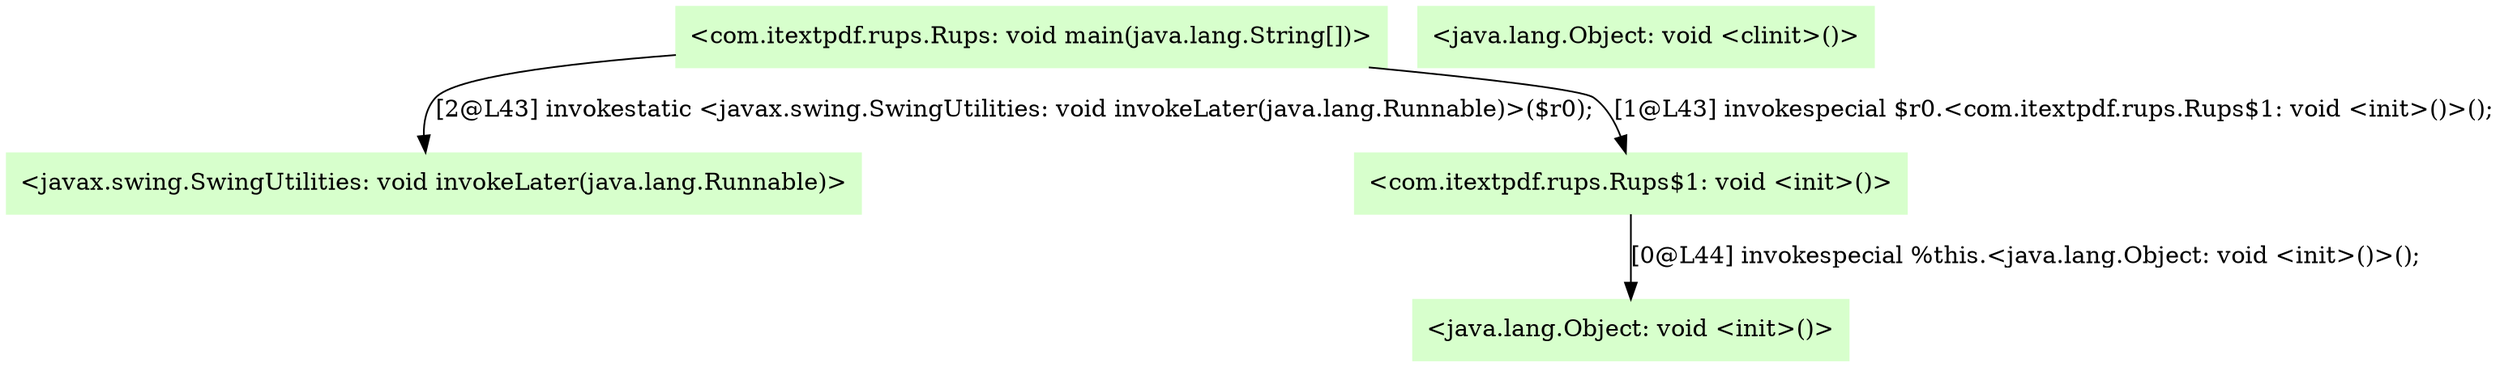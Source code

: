 digraph G {
  node [color=".3 .2 1.0",shape=box,style=filled];
  edge [];
  "0" [label="<java.lang.Object: void <init>()>",];
  "1" [label="<java.lang.Object: void <clinit>()>",];
  "2" [label="<javax.swing.SwingUtilities: void invokeLater(java.lang.Runnable)>",];
  "3" [label="<com.itextpdf.rups.Rups: void main(java.lang.String[])>",];
  "4" [label="<com.itextpdf.rups.Rups$1: void <init>()>",];
  "3" -> "2" [label="[2@L43] invokestatic <javax.swing.SwingUtilities: void invokeLater(java.lang.Runnable)>($r0);",];
  "3" -> "4" [label="[1@L43] invokespecial $r0.<com.itextpdf.rups.Rups$1: void <init>()>();",];
  "4" -> "0" [label="[0@L44] invokespecial %this.<java.lang.Object: void <init>()>();",];
}
